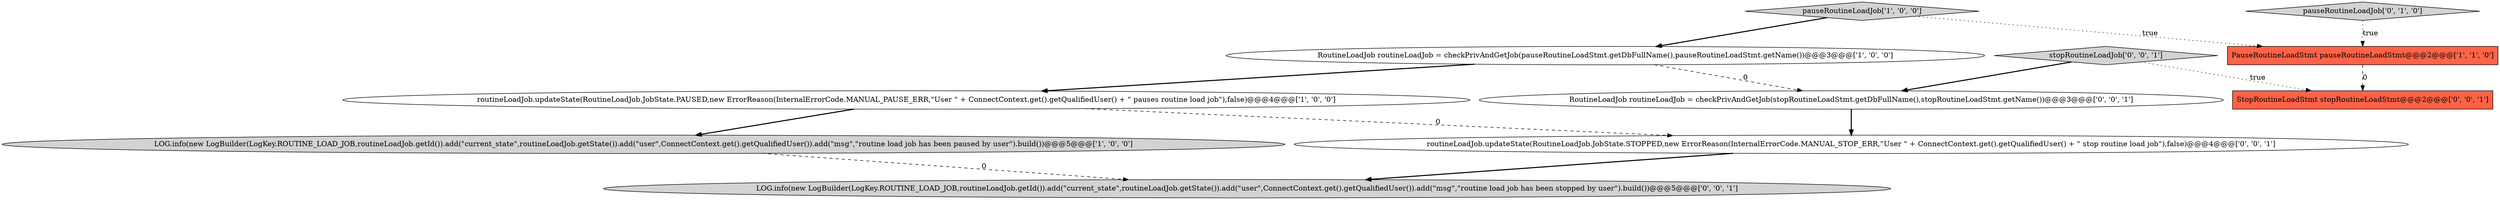 digraph {
9 [style = filled, label = "stopRoutineLoadJob['0', '0', '1']", fillcolor = lightgray, shape = diamond image = "AAA0AAABBB3BBB"];
3 [style = filled, label = "routineLoadJob.updateState(RoutineLoadJob.JobState.PAUSED,new ErrorReason(InternalErrorCode.MANUAL_PAUSE_ERR,\"User \" + ConnectContext.get().getQualifiedUser() + \" pauses routine load job\"),false)@@@4@@@['1', '0', '0']", fillcolor = white, shape = ellipse image = "AAA0AAABBB1BBB"];
6 [style = filled, label = "RoutineLoadJob routineLoadJob = checkPrivAndGetJob(stopRoutineLoadStmt.getDbFullName(),stopRoutineLoadStmt.getName())@@@3@@@['0', '0', '1']", fillcolor = white, shape = ellipse image = "AAA0AAABBB3BBB"];
0 [style = filled, label = "PauseRoutineLoadStmt pauseRoutineLoadStmt@@@2@@@['1', '1', '0']", fillcolor = tomato, shape = box image = "AAA0AAABBB1BBB"];
4 [style = filled, label = "LOG.info(new LogBuilder(LogKey.ROUTINE_LOAD_JOB,routineLoadJob.getId()).add(\"current_state\",routineLoadJob.getState()).add(\"user\",ConnectContext.get().getQualifiedUser()).add(\"msg\",\"routine load job has been paused by user\").build())@@@5@@@['1', '0', '0']", fillcolor = lightgray, shape = ellipse image = "AAA0AAABBB1BBB"];
10 [style = filled, label = "StopRoutineLoadStmt stopRoutineLoadStmt@@@2@@@['0', '0', '1']", fillcolor = tomato, shape = box image = "AAA0AAABBB3BBB"];
7 [style = filled, label = "routineLoadJob.updateState(RoutineLoadJob.JobState.STOPPED,new ErrorReason(InternalErrorCode.MANUAL_STOP_ERR,\"User \" + ConnectContext.get().getQualifiedUser() + \" stop routine load job\"),false)@@@4@@@['0', '0', '1']", fillcolor = white, shape = ellipse image = "AAA0AAABBB3BBB"];
2 [style = filled, label = "pauseRoutineLoadJob['1', '0', '0']", fillcolor = lightgray, shape = diamond image = "AAA0AAABBB1BBB"];
5 [style = filled, label = "pauseRoutineLoadJob['0', '1', '0']", fillcolor = lightgray, shape = diamond image = "AAA0AAABBB2BBB"];
1 [style = filled, label = "RoutineLoadJob routineLoadJob = checkPrivAndGetJob(pauseRoutineLoadStmt.getDbFullName(),pauseRoutineLoadStmt.getName())@@@3@@@['1', '0', '0']", fillcolor = white, shape = ellipse image = "AAA0AAABBB1BBB"];
8 [style = filled, label = "LOG.info(new LogBuilder(LogKey.ROUTINE_LOAD_JOB,routineLoadJob.getId()).add(\"current_state\",routineLoadJob.getState()).add(\"user\",ConnectContext.get().getQualifiedUser()).add(\"msg\",\"routine load job has been stopped by user\").build())@@@5@@@['0', '0', '1']", fillcolor = lightgray, shape = ellipse image = "AAA0AAABBB3BBB"];
5->0 [style = dotted, label="true"];
1->6 [style = dashed, label="0"];
1->3 [style = bold, label=""];
0->10 [style = dashed, label="0"];
2->0 [style = dotted, label="true"];
6->7 [style = bold, label=""];
7->8 [style = bold, label=""];
2->1 [style = bold, label=""];
3->7 [style = dashed, label="0"];
3->4 [style = bold, label=""];
9->10 [style = dotted, label="true"];
4->8 [style = dashed, label="0"];
9->6 [style = bold, label=""];
}
